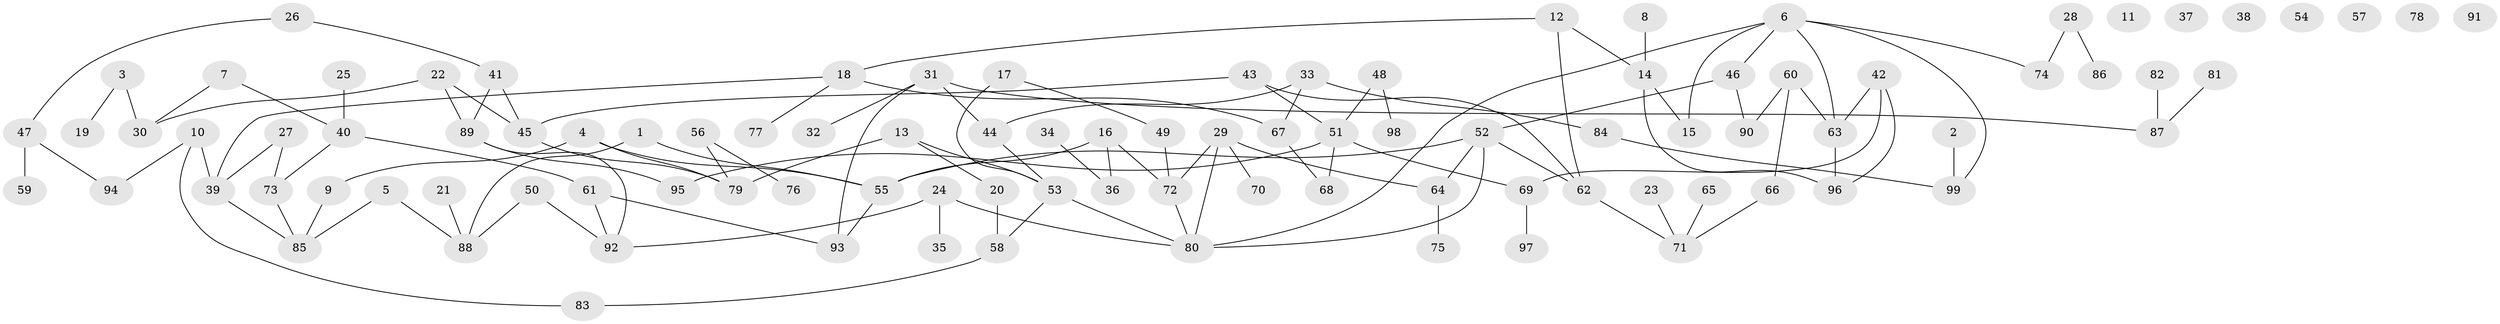 // coarse degree distribution, {2: 0.17391304347826086, 1: 0.21739130434782608, 3: 0.2318840579710145, 7: 0.043478260869565216, 4: 0.13043478260869565, 5: 0.08695652173913043, 0: 0.10144927536231885, 6: 0.014492753623188406}
// Generated by graph-tools (version 1.1) at 2025/23/03/03/25 07:23:27]
// undirected, 99 vertices, 121 edges
graph export_dot {
graph [start="1"]
  node [color=gray90,style=filled];
  1;
  2;
  3;
  4;
  5;
  6;
  7;
  8;
  9;
  10;
  11;
  12;
  13;
  14;
  15;
  16;
  17;
  18;
  19;
  20;
  21;
  22;
  23;
  24;
  25;
  26;
  27;
  28;
  29;
  30;
  31;
  32;
  33;
  34;
  35;
  36;
  37;
  38;
  39;
  40;
  41;
  42;
  43;
  44;
  45;
  46;
  47;
  48;
  49;
  50;
  51;
  52;
  53;
  54;
  55;
  56;
  57;
  58;
  59;
  60;
  61;
  62;
  63;
  64;
  65;
  66;
  67;
  68;
  69;
  70;
  71;
  72;
  73;
  74;
  75;
  76;
  77;
  78;
  79;
  80;
  81;
  82;
  83;
  84;
  85;
  86;
  87;
  88;
  89;
  90;
  91;
  92;
  93;
  94;
  95;
  96;
  97;
  98;
  99;
  1 -- 55;
  1 -- 88;
  2 -- 99;
  3 -- 19;
  3 -- 30;
  4 -- 9;
  4 -- 55;
  4 -- 79;
  5 -- 85;
  5 -- 88;
  6 -- 15;
  6 -- 46;
  6 -- 63;
  6 -- 74;
  6 -- 80;
  6 -- 99;
  7 -- 30;
  7 -- 40;
  8 -- 14;
  9 -- 85;
  10 -- 39;
  10 -- 83;
  10 -- 94;
  12 -- 14;
  12 -- 18;
  12 -- 62;
  13 -- 20;
  13 -- 53;
  13 -- 79;
  14 -- 15;
  14 -- 96;
  16 -- 36;
  16 -- 55;
  16 -- 72;
  17 -- 49;
  17 -- 53;
  18 -- 39;
  18 -- 67;
  18 -- 77;
  20 -- 58;
  21 -- 88;
  22 -- 30;
  22 -- 45;
  22 -- 89;
  23 -- 71;
  24 -- 35;
  24 -- 80;
  24 -- 92;
  25 -- 40;
  26 -- 41;
  26 -- 47;
  27 -- 39;
  27 -- 73;
  28 -- 74;
  28 -- 86;
  29 -- 64;
  29 -- 70;
  29 -- 72;
  29 -- 80;
  31 -- 32;
  31 -- 44;
  31 -- 87;
  31 -- 93;
  33 -- 44;
  33 -- 67;
  33 -- 84;
  34 -- 36;
  39 -- 85;
  40 -- 61;
  40 -- 73;
  41 -- 45;
  41 -- 89;
  42 -- 63;
  42 -- 69;
  42 -- 96;
  43 -- 45;
  43 -- 51;
  43 -- 62;
  44 -- 53;
  45 -- 79;
  46 -- 52;
  46 -- 90;
  47 -- 59;
  47 -- 94;
  48 -- 51;
  48 -- 98;
  49 -- 72;
  50 -- 88;
  50 -- 92;
  51 -- 68;
  51 -- 69;
  51 -- 95;
  52 -- 55;
  52 -- 62;
  52 -- 64;
  52 -- 80;
  53 -- 58;
  53 -- 80;
  55 -- 93;
  56 -- 76;
  56 -- 79;
  58 -- 83;
  60 -- 63;
  60 -- 66;
  60 -- 90;
  61 -- 92;
  61 -- 93;
  62 -- 71;
  63 -- 96;
  64 -- 75;
  65 -- 71;
  66 -- 71;
  67 -- 68;
  69 -- 97;
  72 -- 80;
  73 -- 85;
  81 -- 87;
  82 -- 87;
  84 -- 99;
  89 -- 92;
  89 -- 95;
}
